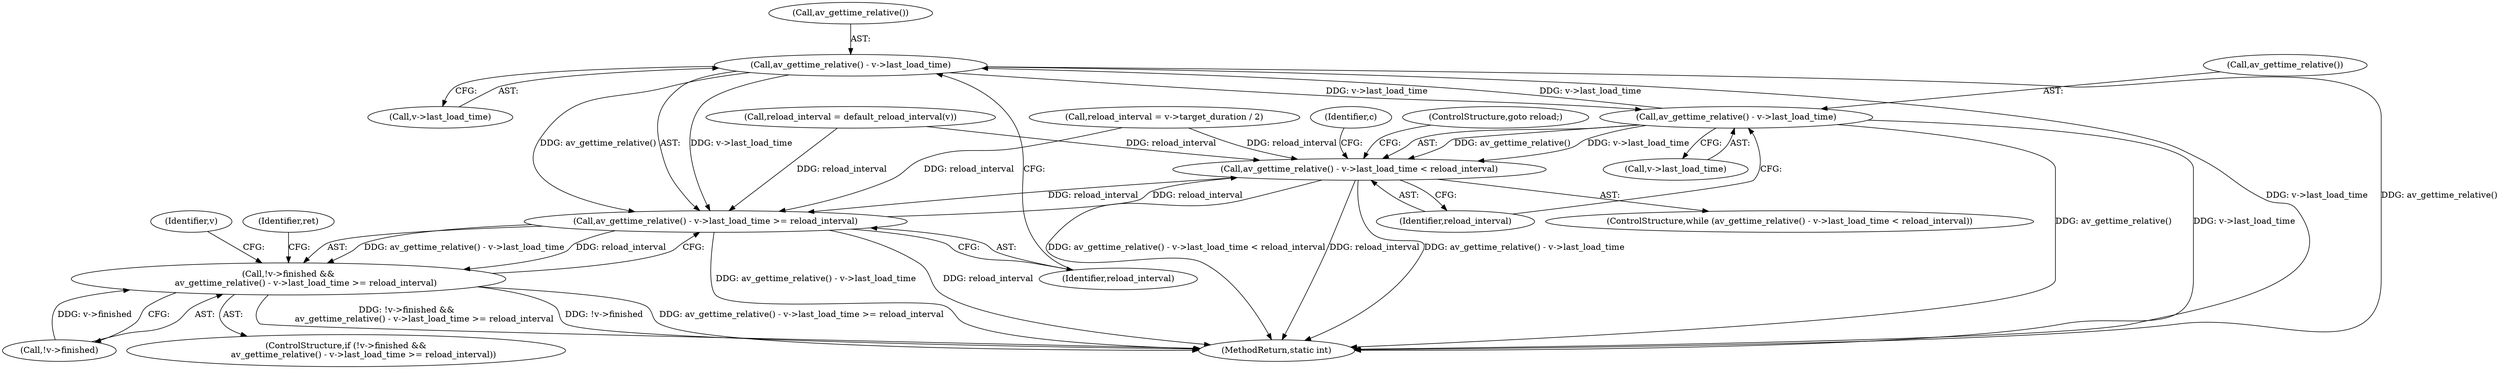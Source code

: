 digraph "0_FFmpeg_7ec414892ddcad88313848494b6fc5f437c9ca4a@pointer" {
"1000234" [label="(Call,av_gettime_relative() - v->last_load_time)"];
"1000320" [label="(Call,av_gettime_relative() - v->last_load_time)"];
"1000234" [label="(Call,av_gettime_relative() - v->last_load_time)"];
"1000233" [label="(Call,av_gettime_relative() - v->last_load_time >= reload_interval)"];
"1000228" [label="(Call,!v->finished &&\n             av_gettime_relative() - v->last_load_time >= reload_interval)"];
"1000319" [label="(Call,av_gettime_relative() - v->last_load_time < reload_interval)"];
"1000330" [label="(Identifier,c)"];
"1000236" [label="(Call,v->last_load_time)"];
"1000233" [label="(Call,av_gettime_relative() - v->last_load_time >= reload_interval)"];
"1000321" [label="(Call,av_gettime_relative())"];
"1000228" [label="(Call,!v->finished &&\n             av_gettime_relative() - v->last_load_time >= reload_interval)"];
"1000265" [label="(Call,reload_interval = v->target_duration / 2)"];
"1000473" [label="(MethodReturn,static int)"];
"1000320" [label="(Call,av_gettime_relative() - v->last_load_time)"];
"1000338" [label="(ControlStructure,goto reload;)"];
"1000325" [label="(Identifier,reload_interval)"];
"1000322" [label="(Call,v->last_load_time)"];
"1000318" [label="(ControlStructure,while (av_gettime_relative() - v->last_load_time < reload_interval))"];
"1000212" [label="(Call,reload_interval = default_reload_interval(v))"];
"1000275" [label="(Identifier,v)"];
"1000235" [label="(Call,av_gettime_relative())"];
"1000234" [label="(Call,av_gettime_relative() - v->last_load_time)"];
"1000229" [label="(Call,!v->finished)"];
"1000239" [label="(Identifier,reload_interval)"];
"1000319" [label="(Call,av_gettime_relative() - v->last_load_time < reload_interval)"];
"1000227" [label="(ControlStructure,if (!v->finished &&\n             av_gettime_relative() - v->last_load_time >= reload_interval))"];
"1000244" [label="(Identifier,ret)"];
"1000234" -> "1000233"  [label="AST: "];
"1000234" -> "1000236"  [label="CFG: "];
"1000235" -> "1000234"  [label="AST: "];
"1000236" -> "1000234"  [label="AST: "];
"1000239" -> "1000234"  [label="CFG: "];
"1000234" -> "1000473"  [label="DDG: v->last_load_time"];
"1000234" -> "1000473"  [label="DDG: av_gettime_relative()"];
"1000234" -> "1000233"  [label="DDG: av_gettime_relative()"];
"1000234" -> "1000233"  [label="DDG: v->last_load_time"];
"1000320" -> "1000234"  [label="DDG: v->last_load_time"];
"1000234" -> "1000320"  [label="DDG: v->last_load_time"];
"1000320" -> "1000319"  [label="AST: "];
"1000320" -> "1000322"  [label="CFG: "];
"1000321" -> "1000320"  [label="AST: "];
"1000322" -> "1000320"  [label="AST: "];
"1000325" -> "1000320"  [label="CFG: "];
"1000320" -> "1000473"  [label="DDG: v->last_load_time"];
"1000320" -> "1000473"  [label="DDG: av_gettime_relative()"];
"1000320" -> "1000319"  [label="DDG: av_gettime_relative()"];
"1000320" -> "1000319"  [label="DDG: v->last_load_time"];
"1000233" -> "1000228"  [label="AST: "];
"1000233" -> "1000239"  [label="CFG: "];
"1000239" -> "1000233"  [label="AST: "];
"1000228" -> "1000233"  [label="CFG: "];
"1000233" -> "1000473"  [label="DDG: reload_interval"];
"1000233" -> "1000473"  [label="DDG: av_gettime_relative() - v->last_load_time"];
"1000233" -> "1000228"  [label="DDG: av_gettime_relative() - v->last_load_time"];
"1000233" -> "1000228"  [label="DDG: reload_interval"];
"1000265" -> "1000233"  [label="DDG: reload_interval"];
"1000212" -> "1000233"  [label="DDG: reload_interval"];
"1000319" -> "1000233"  [label="DDG: reload_interval"];
"1000233" -> "1000319"  [label="DDG: reload_interval"];
"1000228" -> "1000227"  [label="AST: "];
"1000228" -> "1000229"  [label="CFG: "];
"1000229" -> "1000228"  [label="AST: "];
"1000244" -> "1000228"  [label="CFG: "];
"1000275" -> "1000228"  [label="CFG: "];
"1000228" -> "1000473"  [label="DDG: av_gettime_relative() - v->last_load_time >= reload_interval"];
"1000228" -> "1000473"  [label="DDG: !v->finished &&\n             av_gettime_relative() - v->last_load_time >= reload_interval"];
"1000228" -> "1000473"  [label="DDG: !v->finished"];
"1000229" -> "1000228"  [label="DDG: v->finished"];
"1000319" -> "1000318"  [label="AST: "];
"1000319" -> "1000325"  [label="CFG: "];
"1000325" -> "1000319"  [label="AST: "];
"1000330" -> "1000319"  [label="CFG: "];
"1000338" -> "1000319"  [label="CFG: "];
"1000319" -> "1000473"  [label="DDG: av_gettime_relative() - v->last_load_time < reload_interval"];
"1000319" -> "1000473"  [label="DDG: reload_interval"];
"1000319" -> "1000473"  [label="DDG: av_gettime_relative() - v->last_load_time"];
"1000265" -> "1000319"  [label="DDG: reload_interval"];
"1000212" -> "1000319"  [label="DDG: reload_interval"];
}
